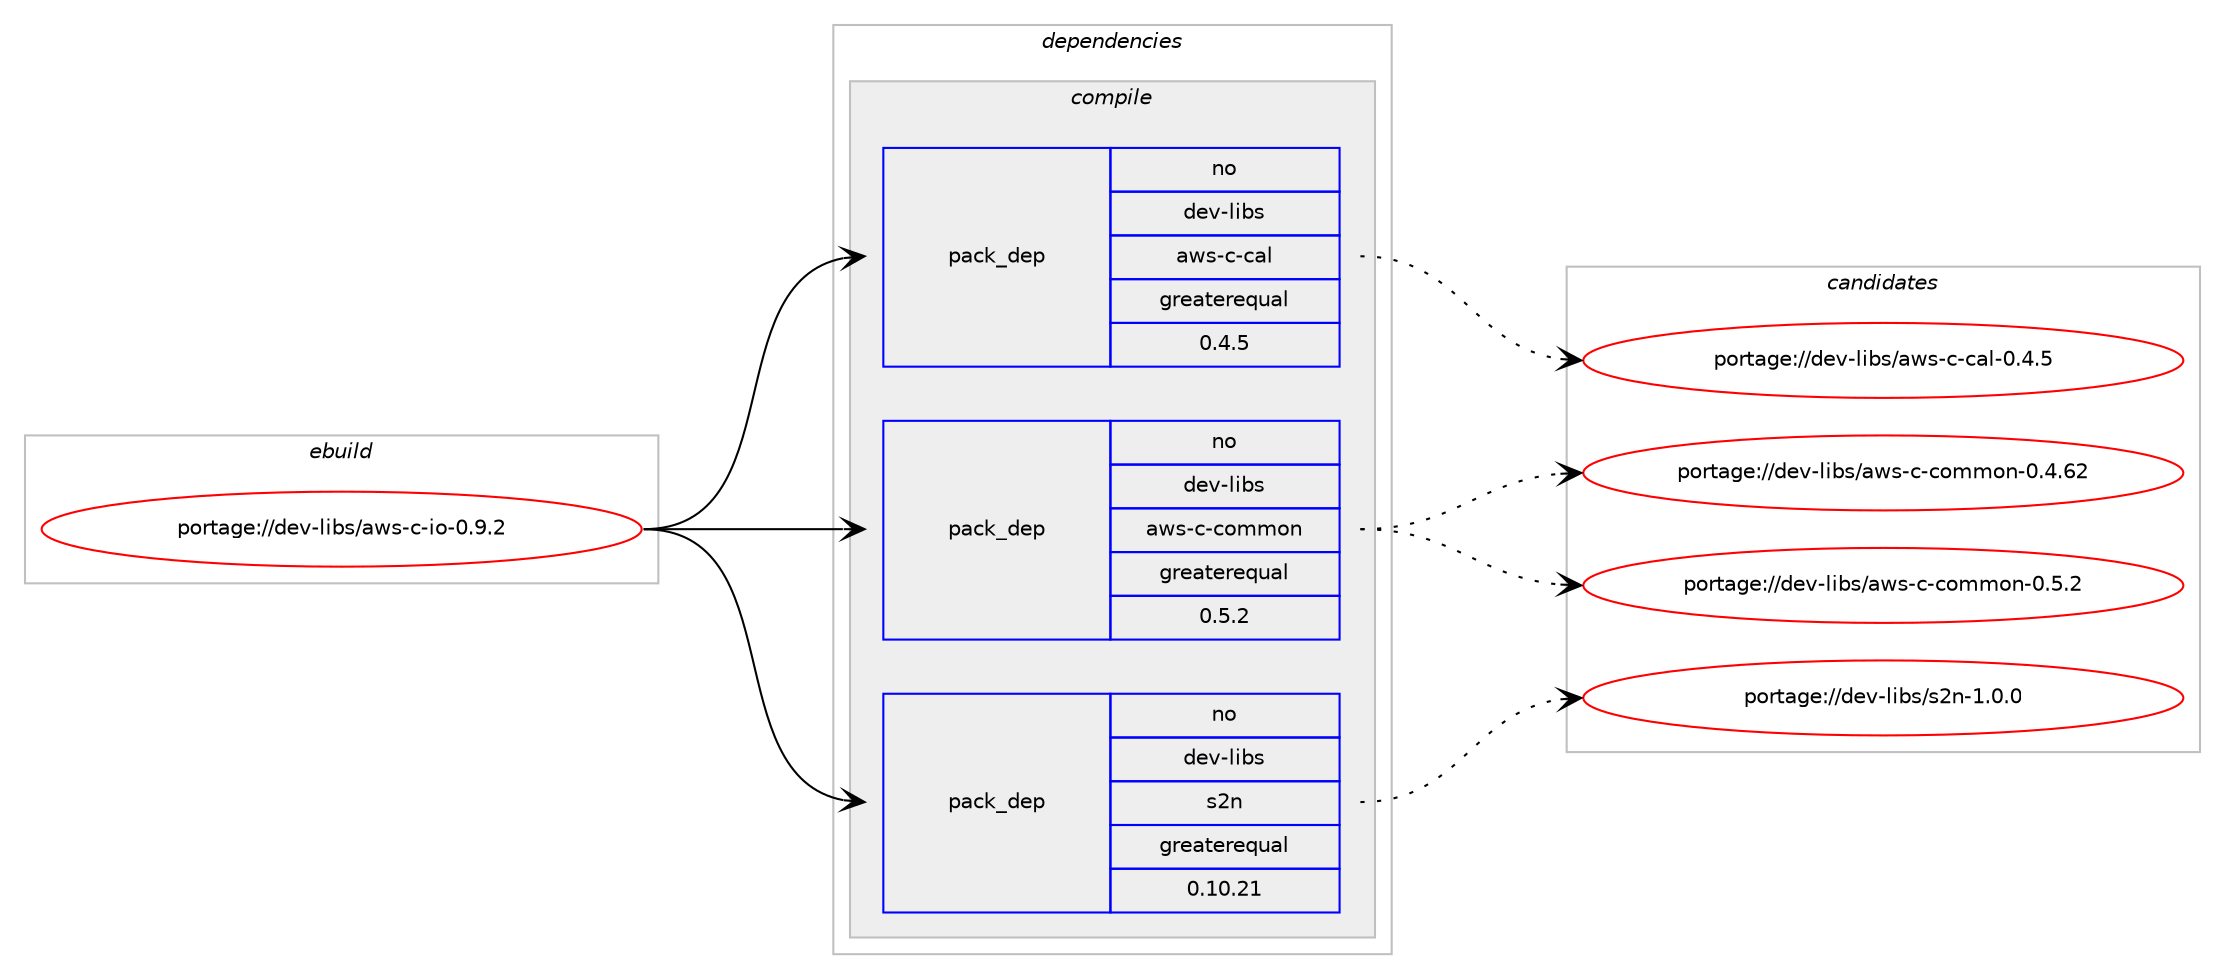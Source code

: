 digraph prolog {

# *************
# Graph options
# *************

newrank=true;
concentrate=true;
compound=true;
graph [rankdir=LR,fontname=Helvetica,fontsize=10,ranksep=1.5];#, ranksep=2.5, nodesep=0.2];
edge  [arrowhead=vee];
node  [fontname=Helvetica,fontsize=10];

# **********
# The ebuild
# **********

subgraph cluster_leftcol {
color=gray;
rank=same;
label=<<i>ebuild</i>>;
id [label="portage://dev-libs/aws-c-io-0.9.2", color=red, width=4, href="../dev-libs/aws-c-io-0.9.2.svg"];
}

# ****************
# The dependencies
# ****************

subgraph cluster_midcol {
color=gray;
label=<<i>dependencies</i>>;
subgraph cluster_compile {
fillcolor="#eeeeee";
style=filled;
label=<<i>compile</i>>;
subgraph pack27807 {
dependency53989 [label=<<TABLE BORDER="0" CELLBORDER="1" CELLSPACING="0" CELLPADDING="4" WIDTH="220"><TR><TD ROWSPAN="6" CELLPADDING="30">pack_dep</TD></TR><TR><TD WIDTH="110">no</TD></TR><TR><TD>dev-libs</TD></TR><TR><TD>aws-c-cal</TD></TR><TR><TD>greaterequal</TD></TR><TR><TD>0.4.5</TD></TR></TABLE>>, shape=none, color=blue];
}
id:e -> dependency53989:w [weight=20,style="solid",arrowhead="vee"];
subgraph pack27808 {
dependency53990 [label=<<TABLE BORDER="0" CELLBORDER="1" CELLSPACING="0" CELLPADDING="4" WIDTH="220"><TR><TD ROWSPAN="6" CELLPADDING="30">pack_dep</TD></TR><TR><TD WIDTH="110">no</TD></TR><TR><TD>dev-libs</TD></TR><TR><TD>aws-c-common</TD></TR><TR><TD>greaterequal</TD></TR><TR><TD>0.5.2</TD></TR></TABLE>>, shape=none, color=blue];
}
id:e -> dependency53990:w [weight=20,style="solid",arrowhead="vee"];
subgraph pack27809 {
dependency53991 [label=<<TABLE BORDER="0" CELLBORDER="1" CELLSPACING="0" CELLPADDING="4" WIDTH="220"><TR><TD ROWSPAN="6" CELLPADDING="30">pack_dep</TD></TR><TR><TD WIDTH="110">no</TD></TR><TR><TD>dev-libs</TD></TR><TR><TD>s2n</TD></TR><TR><TD>greaterequal</TD></TR><TR><TD>0.10.21</TD></TR></TABLE>>, shape=none, color=blue];
}
id:e -> dependency53991:w [weight=20,style="solid",arrowhead="vee"];
}
subgraph cluster_compileandrun {
fillcolor="#eeeeee";
style=filled;
label=<<i>compile and run</i>>;
}
subgraph cluster_run {
fillcolor="#eeeeee";
style=filled;
label=<<i>run</i>>;
}
}

# **************
# The candidates
# **************

subgraph cluster_choices {
rank=same;
color=gray;
label=<<i>candidates</i>>;

subgraph choice27807 {
color=black;
nodesep=1;
choice100101118451081059811547971191154599459997108454846524653 [label="portage://dev-libs/aws-c-cal-0.4.5", color=red, width=4,href="../dev-libs/aws-c-cal-0.4.5.svg"];
dependency53989:e -> choice100101118451081059811547971191154599459997108454846524653:w [style=dotted,weight="100"];
}
subgraph choice27808 {
color=black;
nodesep=1;
choice100101118451081059811547971191154599459911110910911111045484652465450 [label="portage://dev-libs/aws-c-common-0.4.62", color=red, width=4,href="../dev-libs/aws-c-common-0.4.62.svg"];
choice1001011184510810598115479711911545994599111109109111110454846534650 [label="portage://dev-libs/aws-c-common-0.5.2", color=red, width=4,href="../dev-libs/aws-c-common-0.5.2.svg"];
dependency53990:e -> choice100101118451081059811547971191154599459911110910911111045484652465450:w [style=dotted,weight="100"];
dependency53990:e -> choice1001011184510810598115479711911545994599111109109111110454846534650:w [style=dotted,weight="100"];
}
subgraph choice27809 {
color=black;
nodesep=1;
choice10010111845108105981154711550110454946484648 [label="portage://dev-libs/s2n-1.0.0", color=red, width=4,href="../dev-libs/s2n-1.0.0.svg"];
dependency53991:e -> choice10010111845108105981154711550110454946484648:w [style=dotted,weight="100"];
}
}

}
